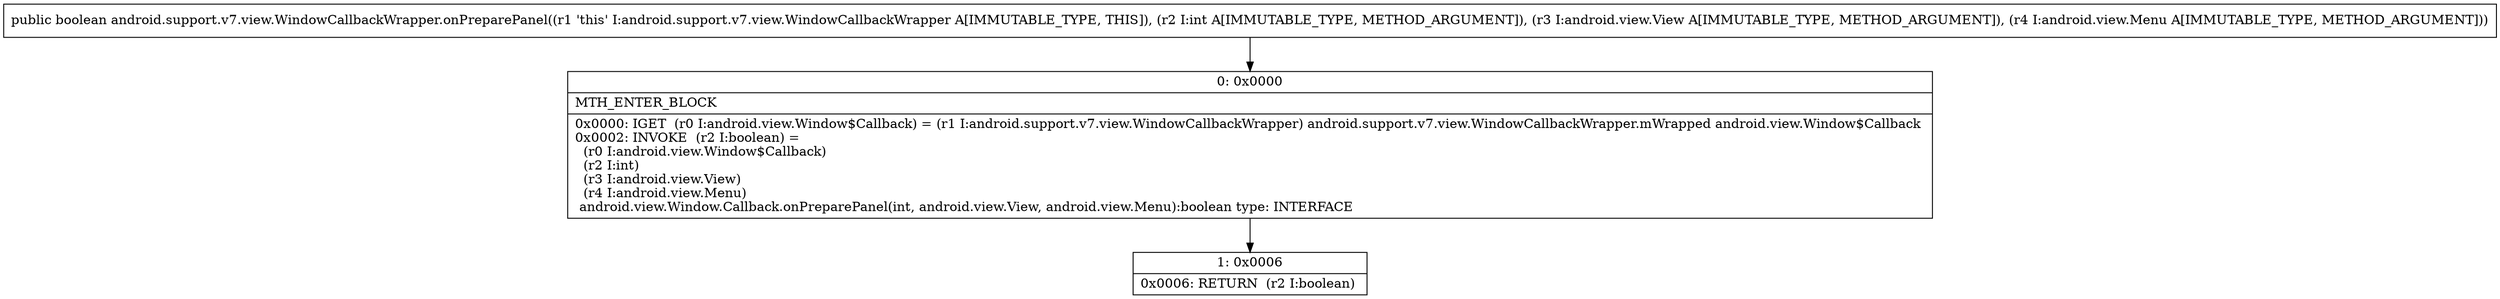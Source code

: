 digraph "CFG forandroid.support.v7.view.WindowCallbackWrapper.onPreparePanel(ILandroid\/view\/View;Landroid\/view\/Menu;)Z" {
Node_0 [shape=record,label="{0\:\ 0x0000|MTH_ENTER_BLOCK\l|0x0000: IGET  (r0 I:android.view.Window$Callback) = (r1 I:android.support.v7.view.WindowCallbackWrapper) android.support.v7.view.WindowCallbackWrapper.mWrapped android.view.Window$Callback \l0x0002: INVOKE  (r2 I:boolean) = \l  (r0 I:android.view.Window$Callback)\l  (r2 I:int)\l  (r3 I:android.view.View)\l  (r4 I:android.view.Menu)\l android.view.Window.Callback.onPreparePanel(int, android.view.View, android.view.Menu):boolean type: INTERFACE \l}"];
Node_1 [shape=record,label="{1\:\ 0x0006|0x0006: RETURN  (r2 I:boolean) \l}"];
MethodNode[shape=record,label="{public boolean android.support.v7.view.WindowCallbackWrapper.onPreparePanel((r1 'this' I:android.support.v7.view.WindowCallbackWrapper A[IMMUTABLE_TYPE, THIS]), (r2 I:int A[IMMUTABLE_TYPE, METHOD_ARGUMENT]), (r3 I:android.view.View A[IMMUTABLE_TYPE, METHOD_ARGUMENT]), (r4 I:android.view.Menu A[IMMUTABLE_TYPE, METHOD_ARGUMENT])) }"];
MethodNode -> Node_0;
Node_0 -> Node_1;
}

